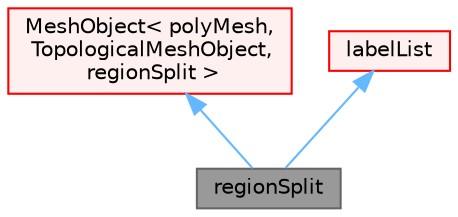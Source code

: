 digraph "regionSplit"
{
 // LATEX_PDF_SIZE
  bgcolor="transparent";
  edge [fontname=Helvetica,fontsize=10,labelfontname=Helvetica,labelfontsize=10];
  node [fontname=Helvetica,fontsize=10,shape=box,height=0.2,width=0.4];
  Node1 [id="Node000001",label="regionSplit",height=0.2,width=0.4,color="gray40", fillcolor="grey60", style="filled", fontcolor="black",tooltip="This class separates the mesh into distinct unconnected regions, each of which is then given a label ..."];
  Node2 -> Node1 [id="edge1_Node000001_Node000002",dir="back",color="steelblue1",style="solid",tooltip=" "];
  Node2 [id="Node000002",label="MeshObject\< polyMesh,\l TopologicalMeshObject,\l regionSplit \>",height=0.2,width=0.4,color="red", fillcolor="#FFF0F0", style="filled",URL="$classFoam_1_1MeshObject.html",tooltip=" "];
  Node20 -> Node1 [id="edge2_Node000001_Node000020",dir="back",color="steelblue1",style="solid",tooltip=" "];
  Node20 [id="Node000020",label="labelList",height=0.2,width=0.4,color="red", fillcolor="#FFF0F0", style="filled",URL="$classFoam_1_1List.html",tooltip=" "];
}
